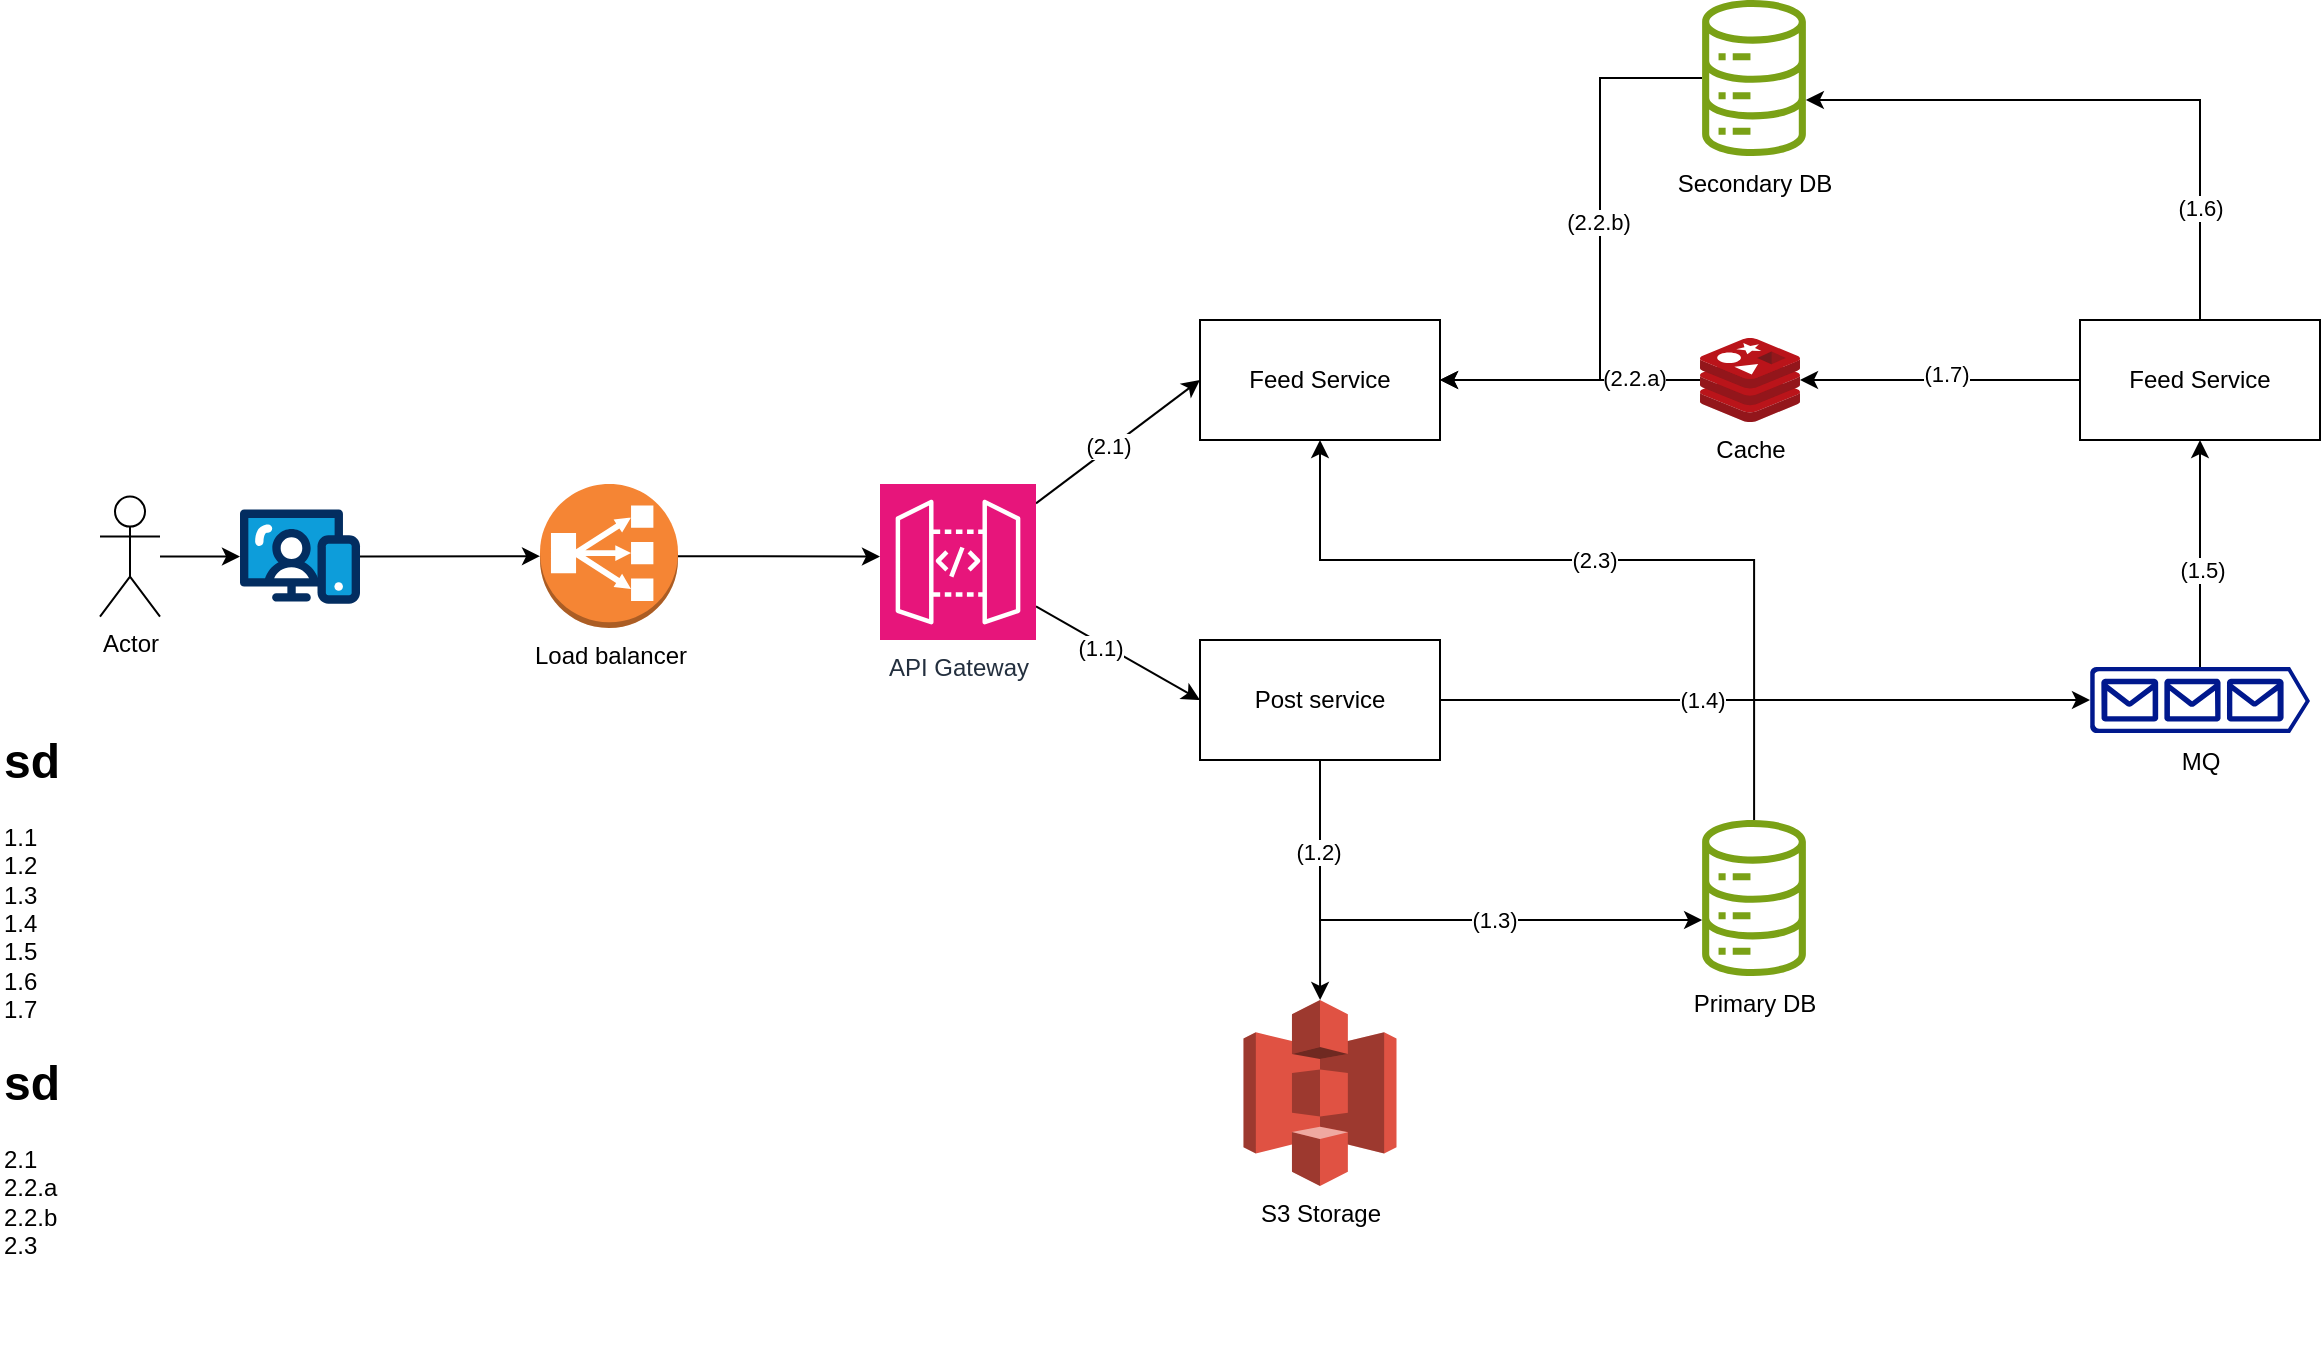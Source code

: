 <mxfile version="27.2.0">
  <diagram name="Post" id="z0FRHbpZ9qA-TDFokpTf">
    <mxGraphModel dx="2478" dy="1293" grid="1" gridSize="10" guides="1" tooltips="1" connect="1" arrows="1" fold="1" page="0" pageScale="1" pageWidth="850" pageHeight="1100" math="0" shadow="0">
      <root>
        <mxCell id="0" />
        <mxCell id="1" parent="0" />
        <mxCell id="_C09MiExDivItef1tRXM-37" style="edgeStyle=orthogonalEdgeStyle;rounded=0;orthogonalLoop=1;jettySize=auto;html=1;" edge="1" parent="1" source="_C09MiExDivItef1tRXM-4" target="_C09MiExDivItef1tRXM-5">
          <mxGeometry relative="1" as="geometry" />
        </mxCell>
        <mxCell id="_C09MiExDivItef1tRXM-38" style="edgeStyle=orthogonalEdgeStyle;rounded=0;orthogonalLoop=1;jettySize=auto;html=1;" edge="1" parent="1" source="_C09MiExDivItef1tRXM-4" target="_C09MiExDivItef1tRXM-39">
          <mxGeometry relative="1" as="geometry">
            <mxPoint x="350" y="400.048" as="targetPoint" />
            <Array as="points">
              <mxPoint x="140" y="420" />
            </Array>
          </mxGeometry>
        </mxCell>
        <mxCell id="_C09MiExDivItef1tRXM-48" value="(1.2)" style="edgeLabel;html=1;align=center;verticalAlign=middle;resizable=0;points=[];" vertex="1" connectable="0" parent="_C09MiExDivItef1tRXM-38">
          <mxGeometry x="-0.664" y="-1" relative="1" as="geometry">
            <mxPoint as="offset" />
          </mxGeometry>
        </mxCell>
        <mxCell id="_C09MiExDivItef1tRXM-49" value="(1.3)" style="edgeLabel;html=1;align=center;verticalAlign=middle;resizable=0;points=[];" vertex="1" connectable="0" parent="_C09MiExDivItef1tRXM-38">
          <mxGeometry x="0.231" y="-3" relative="1" as="geometry">
            <mxPoint y="-3" as="offset" />
          </mxGeometry>
        </mxCell>
        <mxCell id="_C09MiExDivItef1tRXM-4" value="Post service" style="rounded=0;whiteSpace=wrap;html=1;" vertex="1" parent="1">
          <mxGeometry x="80" y="280" width="120" height="60" as="geometry" />
        </mxCell>
        <mxCell id="_C09MiExDivItef1tRXM-5" value="S3 Storage" style="outlineConnect=0;dashed=0;verticalLabelPosition=bottom;verticalAlign=top;align=center;html=1;shape=mxgraph.aws3.s3;fillColor=#E05243;gradientColor=none;" vertex="1" parent="1">
          <mxGeometry x="101.75" y="460" width="76.5" height="93" as="geometry" />
        </mxCell>
        <mxCell id="_C09MiExDivItef1tRXM-6" value="Actor" style="shape=umlActor;verticalLabelPosition=bottom;verticalAlign=top;html=1;outlineConnect=0;" vertex="1" parent="1">
          <mxGeometry x="-470" y="208.3" width="30" height="60" as="geometry" />
        </mxCell>
        <mxCell id="_C09MiExDivItef1tRXM-8" value="" style="verticalLabelPosition=bottom;aspect=fixed;html=1;shape=mxgraph.salesforce.web;" vertex="1" parent="1">
          <mxGeometry x="-400" y="214.6" width="60" height="47.4" as="geometry" />
        </mxCell>
        <mxCell id="_C09MiExDivItef1tRXM-10" value="" style="endArrow=classic;html=1;rounded=0;" edge="1" parent="1" source="_C09MiExDivItef1tRXM-6" target="_C09MiExDivItef1tRXM-8">
          <mxGeometry width="50" height="50" relative="1" as="geometry">
            <mxPoint x="-150" y="330" as="sourcePoint" />
            <mxPoint x="-100" y="280" as="targetPoint" />
          </mxGeometry>
        </mxCell>
        <mxCell id="_C09MiExDivItef1tRXM-12" value="" style="endArrow=classic;html=1;rounded=0;" edge="1" parent="1" source="_C09MiExDivItef1tRXM-8" target="_C09MiExDivItef1tRXM-44">
          <mxGeometry width="50" height="50" relative="1" as="geometry">
            <mxPoint x="-450" y="230" as="sourcePoint" />
            <mxPoint x="-200" y="238.3" as="targetPoint" />
          </mxGeometry>
        </mxCell>
        <mxCell id="_C09MiExDivItef1tRXM-13" value="" style="endArrow=classic;html=1;rounded=0;" edge="1" parent="1" source="_C09MiExDivItef1tRXM-44">
          <mxGeometry width="50" height="50" relative="1" as="geometry">
            <mxPoint x="-122" y="238.3" as="sourcePoint" />
            <mxPoint x="-80" y="238.3" as="targetPoint" />
          </mxGeometry>
        </mxCell>
        <mxCell id="_C09MiExDivItef1tRXM-15" value="" style="endArrow=classic;html=1;rounded=0;entryX=0;entryY=0.5;entryDx=0;entryDy=0;" edge="1" parent="1" source="_C09MiExDivItef1tRXM-45" target="_C09MiExDivItef1tRXM-4">
          <mxGeometry width="50" height="50" relative="1" as="geometry">
            <mxPoint x="-11" y="258.01" as="sourcePoint" />
            <mxPoint x="-140" y="240" as="targetPoint" />
          </mxGeometry>
        </mxCell>
        <mxCell id="_C09MiExDivItef1tRXM-47" value="(1.1)" style="edgeLabel;html=1;align=center;verticalAlign=middle;resizable=0;points=[];" vertex="1" connectable="0" parent="_C09MiExDivItef1tRXM-15">
          <mxGeometry x="-0.204" y="-2" relative="1" as="geometry">
            <mxPoint as="offset" />
          </mxGeometry>
        </mxCell>
        <mxCell id="_C09MiExDivItef1tRXM-29" style="edgeStyle=orthogonalEdgeStyle;rounded=0;orthogonalLoop=1;jettySize=auto;html=1;" edge="1" parent="1" source="_C09MiExDivItef1tRXM-22" target="_C09MiExDivItef1tRXM-24">
          <mxGeometry relative="1" as="geometry" />
        </mxCell>
        <mxCell id="_C09MiExDivItef1tRXM-51" value="(1.5)" style="edgeLabel;html=1;align=center;verticalAlign=middle;resizable=0;points=[];" vertex="1" connectable="0" parent="_C09MiExDivItef1tRXM-29">
          <mxGeometry x="-0.139" y="-1" relative="1" as="geometry">
            <mxPoint as="offset" />
          </mxGeometry>
        </mxCell>
        <mxCell id="_C09MiExDivItef1tRXM-22" value="MQ" style="sketch=0;aspect=fixed;pointerEvents=1;shadow=0;dashed=0;html=1;strokeColor=none;labelPosition=center;verticalLabelPosition=bottom;verticalAlign=top;align=center;fillColor=#00188D;shape=mxgraph.azure.queue_generic" vertex="1" parent="1">
          <mxGeometry x="525" y="293.5" width="110" height="33" as="geometry" />
        </mxCell>
        <mxCell id="_C09MiExDivItef1tRXM-34" style="edgeStyle=orthogonalEdgeStyle;rounded=0;orthogonalLoop=1;jettySize=auto;html=1;" edge="1" parent="1" source="_C09MiExDivItef1tRXM-24" target="_C09MiExDivItef1tRXM-33">
          <mxGeometry relative="1" as="geometry" />
        </mxCell>
        <mxCell id="_C09MiExDivItef1tRXM-53" value="(1.7)" style="edgeLabel;html=1;align=center;verticalAlign=middle;resizable=0;points=[];" vertex="1" connectable="0" parent="_C09MiExDivItef1tRXM-34">
          <mxGeometry x="-0.035" y="-3" relative="1" as="geometry">
            <mxPoint as="offset" />
          </mxGeometry>
        </mxCell>
        <mxCell id="_C09MiExDivItef1tRXM-43" style="edgeStyle=orthogonalEdgeStyle;rounded=0;orthogonalLoop=1;jettySize=auto;html=1;" edge="1" parent="1" source="_C09MiExDivItef1tRXM-24" target="_C09MiExDivItef1tRXM-42">
          <mxGeometry relative="1" as="geometry">
            <Array as="points">
              <mxPoint x="580" y="10" />
            </Array>
          </mxGeometry>
        </mxCell>
        <mxCell id="_C09MiExDivItef1tRXM-52" value="(1.6)" style="edgeLabel;html=1;align=center;verticalAlign=middle;resizable=0;points=[];" vertex="1" connectable="0" parent="_C09MiExDivItef1tRXM-43">
          <mxGeometry x="-0.633" relative="1" as="geometry">
            <mxPoint as="offset" />
          </mxGeometry>
        </mxCell>
        <mxCell id="_C09MiExDivItef1tRXM-24" value="Feed Service" style="rounded=0;whiteSpace=wrap;html=1;" vertex="1" parent="1">
          <mxGeometry x="520" y="120.0" width="120" height="60" as="geometry" />
        </mxCell>
        <mxCell id="_C09MiExDivItef1tRXM-35" style="edgeStyle=orthogonalEdgeStyle;rounded=0;orthogonalLoop=1;jettySize=auto;html=1;" edge="1" parent="1" source="_C09MiExDivItef1tRXM-33" target="_C09MiExDivItef1tRXM-25">
          <mxGeometry relative="1" as="geometry" />
        </mxCell>
        <mxCell id="_C09MiExDivItef1tRXM-58" value="(2.2.a)" style="edgeLabel;html=1;align=center;verticalAlign=middle;resizable=0;points=[];" vertex="1" connectable="0" parent="_C09MiExDivItef1tRXM-35">
          <mxGeometry x="-0.492" y="-1" relative="1" as="geometry">
            <mxPoint as="offset" />
          </mxGeometry>
        </mxCell>
        <mxCell id="_C09MiExDivItef1tRXM-46" style="edgeStyle=orthogonalEdgeStyle;rounded=0;orthogonalLoop=1;jettySize=auto;html=1;" edge="1" parent="1" source="_C09MiExDivItef1tRXM-39" target="_C09MiExDivItef1tRXM-25">
          <mxGeometry relative="1" as="geometry">
            <Array as="points">
              <mxPoint x="357" y="240" />
              <mxPoint x="140" y="240" />
            </Array>
          </mxGeometry>
        </mxCell>
        <mxCell id="_C09MiExDivItef1tRXM-60" value="(2.3)" style="edgeLabel;html=1;align=center;verticalAlign=middle;resizable=0;points=[];" vertex="1" connectable="0" parent="_C09MiExDivItef1tRXM-46">
          <mxGeometry x="0.034" relative="1" as="geometry">
            <mxPoint as="offset" />
          </mxGeometry>
        </mxCell>
        <mxCell id="_C09MiExDivItef1tRXM-25" value="Feed Service" style="rounded=0;whiteSpace=wrap;html=1;" vertex="1" parent="1">
          <mxGeometry x="80" y="120.0" width="120" height="60" as="geometry" />
        </mxCell>
        <mxCell id="_C09MiExDivItef1tRXM-28" value="" style="endArrow=classic;html=1;rounded=0;entryX=0;entryY=0.5;entryDx=0;entryDy=0;" edge="1" parent="1" source="_C09MiExDivItef1tRXM-45" target="_C09MiExDivItef1tRXM-25">
          <mxGeometry width="50" height="50" relative="1" as="geometry">
            <mxPoint x="-11" y="214.026" as="sourcePoint" />
            <mxPoint x="-140" y="240" as="targetPoint" />
          </mxGeometry>
        </mxCell>
        <mxCell id="_C09MiExDivItef1tRXM-57" value="(2.1)" style="edgeLabel;html=1;align=center;verticalAlign=middle;resizable=0;points=[];" vertex="1" connectable="0" parent="_C09MiExDivItef1tRXM-28">
          <mxGeometry x="-0.108" y="1" relative="1" as="geometry">
            <mxPoint as="offset" />
          </mxGeometry>
        </mxCell>
        <mxCell id="_C09MiExDivItef1tRXM-33" value="Cache" style="image;sketch=0;aspect=fixed;html=1;points=[];align=center;fontSize=12;image=img/lib/mscae/Cache_Redis_Product.svg;" vertex="1" parent="1">
          <mxGeometry x="330" y="129" width="50" height="42" as="geometry" />
        </mxCell>
        <mxCell id="_C09MiExDivItef1tRXM-36" style="edgeStyle=orthogonalEdgeStyle;rounded=0;orthogonalLoop=1;jettySize=auto;html=1;entryX=0;entryY=0.5;entryDx=0;entryDy=0;entryPerimeter=0;" edge="1" parent="1" source="_C09MiExDivItef1tRXM-4" target="_C09MiExDivItef1tRXM-22">
          <mxGeometry relative="1" as="geometry" />
        </mxCell>
        <mxCell id="_C09MiExDivItef1tRXM-50" value="(1.4)" style="edgeLabel;html=1;align=center;verticalAlign=middle;resizable=0;points=[];" vertex="1" connectable="0" parent="_C09MiExDivItef1tRXM-36">
          <mxGeometry x="-0.185" y="3" relative="1" as="geometry">
            <mxPoint x="-2" y="3" as="offset" />
          </mxGeometry>
        </mxCell>
        <mxCell id="_C09MiExDivItef1tRXM-39" value="&lt;span style=&quot;color: rgb(0, 0, 0); text-wrap-mode: wrap;&quot;&gt;Primary DB&lt;/span&gt;" style="sketch=0;outlineConnect=0;fontColor=#232F3E;gradientColor=none;fillColor=#7AA116;strokeColor=none;dashed=0;verticalLabelPosition=bottom;verticalAlign=top;align=center;html=1;fontSize=12;fontStyle=0;aspect=fixed;pointerEvents=1;shape=mxgraph.aws4.iot_analytics_data_store;" vertex="1" parent="1">
          <mxGeometry x="330" y="370" width="54" height="78" as="geometry" />
        </mxCell>
        <mxCell id="_C09MiExDivItef1tRXM-41" style="edgeStyle=orthogonalEdgeStyle;rounded=0;orthogonalLoop=1;jettySize=auto;html=1;" edge="1" parent="1" source="_C09MiExDivItef1tRXM-42" target="_C09MiExDivItef1tRXM-25">
          <mxGeometry relative="1" as="geometry">
            <mxPoint x="370.02" y="-10" as="targetPoint" />
            <Array as="points">
              <mxPoint x="280" y="-1" />
              <mxPoint x="280" y="150" />
            </Array>
          </mxGeometry>
        </mxCell>
        <mxCell id="_C09MiExDivItef1tRXM-59" value="(2.2.b)" style="edgeLabel;html=1;align=center;verticalAlign=middle;resizable=0;points=[];" vertex="1" connectable="0" parent="_C09MiExDivItef1tRXM-41">
          <mxGeometry x="-0.131" y="-1" relative="1" as="geometry">
            <mxPoint as="offset" />
          </mxGeometry>
        </mxCell>
        <mxCell id="_C09MiExDivItef1tRXM-42" value="&lt;span style=&quot;color: rgb(0, 0, 0); text-wrap-mode: wrap;&quot;&gt;Secondary DB&lt;/span&gt;" style="sketch=0;outlineConnect=0;fontColor=#232F3E;gradientColor=none;fillColor=#7AA116;strokeColor=none;dashed=0;verticalLabelPosition=bottom;verticalAlign=top;align=center;html=1;fontSize=12;fontStyle=0;aspect=fixed;pointerEvents=1;shape=mxgraph.aws4.iot_analytics_data_store;" vertex="1" parent="1">
          <mxGeometry x="330" y="-40" width="54" height="78" as="geometry" />
        </mxCell>
        <mxCell id="_C09MiExDivItef1tRXM-44" value="Load balancer" style="outlineConnect=0;dashed=0;verticalLabelPosition=bottom;verticalAlign=top;align=center;html=1;shape=mxgraph.aws3.classic_load_balancer;fillColor=#F58534;gradientColor=none;" vertex="1" parent="1">
          <mxGeometry x="-250" y="202" width="69" height="72" as="geometry" />
        </mxCell>
        <mxCell id="_C09MiExDivItef1tRXM-45" value="API Gateway" style="sketch=0;points=[[0,0,0],[0.25,0,0],[0.5,0,0],[0.75,0,0],[1,0,0],[0,1,0],[0.25,1,0],[0.5,1,0],[0.75,1,0],[1,1,0],[0,0.25,0],[0,0.5,0],[0,0.75,0],[1,0.25,0],[1,0.5,0],[1,0.75,0]];outlineConnect=0;fontColor=#232F3E;fillColor=#E7157B;strokeColor=#ffffff;dashed=0;verticalLabelPosition=bottom;verticalAlign=top;align=center;html=1;fontSize=12;fontStyle=0;aspect=fixed;shape=mxgraph.aws4.resourceIcon;resIcon=mxgraph.aws4.api_gateway;" vertex="1" parent="1">
          <mxGeometry x="-80" y="202" width="78" height="78" as="geometry" />
        </mxCell>
        <mxCell id="_C09MiExDivItef1tRXM-61" value="&lt;h1 style=&quot;margin-top: 0px;&quot;&gt;sd&lt;/h1&gt;&lt;div&gt;1.1&amp;nbsp;&lt;/div&gt;&lt;div&gt;1.2&amp;nbsp;&lt;/div&gt;&lt;div&gt;1.3&lt;/div&gt;&lt;div&gt;1.4&amp;nbsp;&lt;/div&gt;&lt;div&gt;1.5&amp;nbsp;&lt;/div&gt;&lt;div&gt;1.6&amp;nbsp;&lt;/div&gt;&lt;div&gt;1.7&lt;/div&gt;" style="text;html=1;whiteSpace=wrap;overflow=hidden;rounded=0;" vertex="1" parent="1">
          <mxGeometry x="-520" y="320" width="180" height="161" as="geometry" />
        </mxCell>
        <mxCell id="_C09MiExDivItef1tRXM-62" value="&lt;h1 style=&quot;margin-top: 0px;&quot;&gt;sd&lt;/h1&gt;&lt;div&gt;2.1&lt;/div&gt;&lt;div&gt;2.2.a&lt;/div&gt;&lt;div&gt;2.2.b&lt;/div&gt;&lt;div&gt;2.3&lt;/div&gt;" style="text;html=1;whiteSpace=wrap;overflow=hidden;rounded=0;" vertex="1" parent="1">
          <mxGeometry x="-520" y="481" width="180" height="161" as="geometry" />
        </mxCell>
      </root>
    </mxGraphModel>
  </diagram>
</mxfile>
